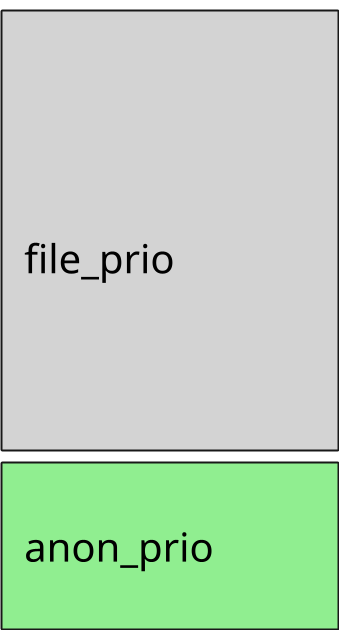 @startuml

skinparam ComponentStyle rectangle
hide stereotype
scale 1/5

skinparam Component {
    FontSize 200
    FontColor black
    RoundCorner 10
    BorderThickness 10
    BackgroundColor transparent
    BorderThickness<<text>> 0
    BackgroundColor<<text>> transparent
    FontColor<<box>> transparent
}


skinparam Rectangle {
    FontSize 0
    FontColor black
    RoundCorner 10
    BorderThickness 0
    BackgroundColor transparent
    BorderThickness<<text>> 0
    BackgroundColor<<text>> transparent
    FontColor<<box>> transparent
}


skinparam Package {
    FontSize 200
    FontColor black
    RoundCorner 10
    BorderThickness 0
    BackgroundColor transparent
    BorderThickness<<text>> 0
    BackgroundColor<<text>> transparent
    FontColor<<box>> transparent
}

	component "\n\n\n\n  file_prio\t\t\n\n\n" as r0 #LightGrey
	component "\n  anon_prio\t\t\n" as r1 #LightGreen
r0-down[hidden]-r1

@enduml
